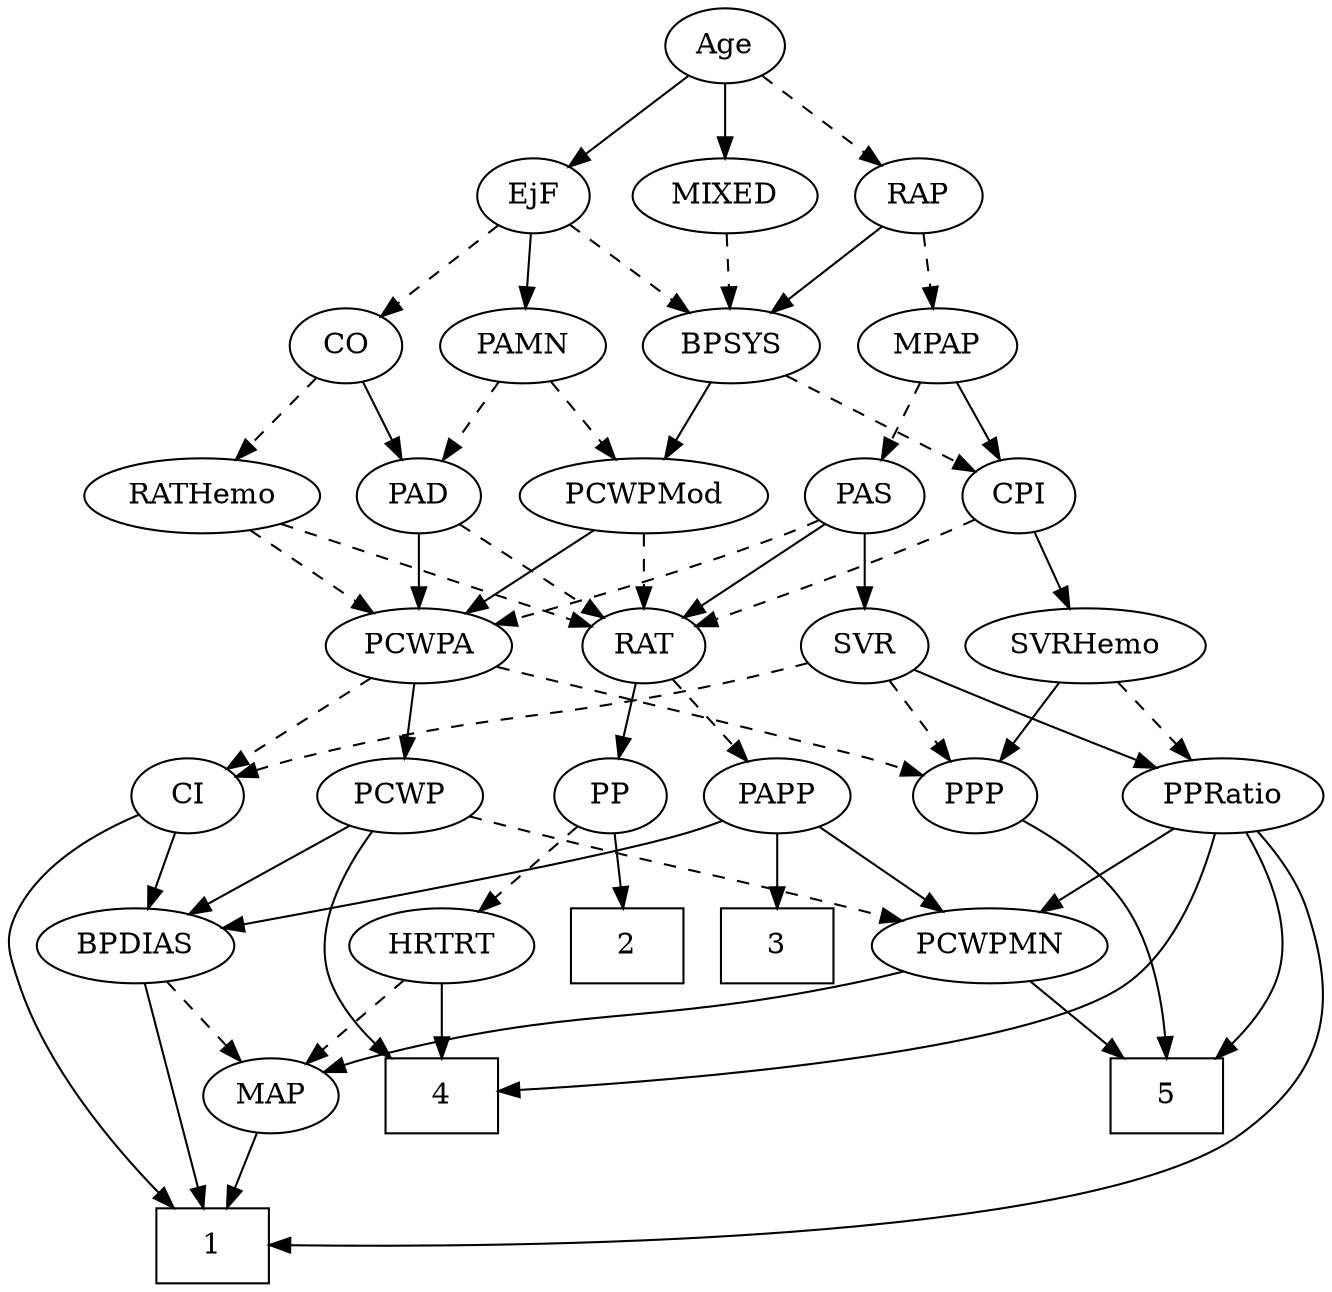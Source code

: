 strict digraph {
	graph [bb="0,0,601.53,612"];
	node [label="\N"];
	1	[height=0.5,
		pos="87.717,18",
		shape=box,
		width=0.75];
	2	[height=0.5,
		pos="278.72,162",
		shape=box,
		width=0.75];
	3	[height=0.5,
		pos="350.72,162",
		shape=box,
		width=0.75];
	4	[height=0.5,
		pos="193.72,90",
		shape=box,
		width=0.75];
	5	[height=0.5,
		pos="523.72,90",
		shape=box,
		width=0.75];
	Age	[height=0.5,
		pos="313.72,594",
		width=0.75];
	EjF	[height=0.5,
		pos="226.72,522",
		width=0.75];
	Age -> EjF	[pos="e,243.44,536.46 296.94,579.5 284.06,569.14 266.08,554.67 251.54,542.97",
		style=solid];
	RAP	[height=0.5,
		pos="399.72,522",
		width=0.77632];
	Age -> RAP	[pos="e,382.89,536.69 330.3,579.5 342.95,569.21 360.58,554.86 374.9,543.2",
		style=dashed];
	MIXED	[height=0.5,
		pos="313.72,522",
		width=1.1193];
	Age -> MIXED	[pos="e,313.72,540.1 313.72,575.7 313.72,567.98 313.72,558.71 313.72,550.11",
		style=solid];
	BPSYS	[height=0.5,
		pos="315.72,450",
		width=1.0471];
	EjF -> BPSYS	[pos="e,296.9,465.8 243.46,507.83 256.17,497.84 273.91,483.88 288.64,472.3",
		style=dashed];
	CO	[height=0.5,
		pos="142.72,450",
		width=0.75];
	EjF -> CO	[pos="e,158.86,464.46 210.52,507.5 198.09,497.14 180.73,482.67 166.68,470.97",
		style=dashed];
	PAMN	[height=0.5,
		pos="223.72,450",
		width=1.011];
	EjF -> PAMN	[pos="e,224.45,468.1 225.98,503.7 225.64,495.98 225.25,486.71 224.88,478.11",
		style=solid];
	MPAP	[height=0.5,
		pos="406.72,450",
		width=0.97491];
	RAP -> MPAP	[pos="e,405.01,468.1 401.45,503.7 402.22,495.98 403.15,486.71 404.01,478.11",
		style=dashed];
	RAP -> BPSYS	[pos="e,333.73,466.01 383.12,507.17 371.32,497.34 355.24,483.93 341.74,472.69",
		style=solid];
	MIXED -> BPSYS	[pos="e,315.23,468.1 314.21,503.7 314.43,495.98 314.7,486.71 314.94,478.11",
		style=dashed];
	PAS	[height=0.5,
		pos="372.72,378",
		width=0.75];
	MPAP -> PAS	[pos="e,380.72,395.47 398.66,432.41 394.64,424.13 389.68,413.92 385.18,404.66",
		style=dashed];
	CPI	[height=0.5,
		pos="444.72,378",
		width=0.75];
	MPAP -> CPI	[pos="e,435.78,395.47 415.72,432.41 420.27,424.04 425.87,413.71 430.94,404.37",
		style=solid];
	BPSYS -> CPI	[pos="e,424.28,390.09 339.68,436 361.07,424.39 392.46,407.36 415.35,394.93",
		style=dashed];
	PCWPMod	[height=0.5,
		pos="275.72,378",
		width=1.4443];
	BPSYS -> PCWPMod	[pos="e,285.41,395.96 306.24,432.41 301.52,424.16 295.72,414.01 290.45,404.78",
		style=solid];
	PAD	[height=0.5,
		pos="176.72,378",
		width=0.79437];
	RAT	[height=0.5,
		pos="275.72,306",
		width=0.75827];
	PAD -> RAT	[pos="e,257.85,319.64 195.34,363.83 210.6,353.04 232.39,337.64 249.43,325.59",
		style=dashed];
	PCWPA	[height=0.5,
		pos="176.72,306",
		width=1.1555];
	PAD -> PCWPA	[pos="e,176.72,324.1 176.72,359.7 176.72,351.98 176.72,342.71 176.72,334.11",
		style=solid];
	CO -> PAD	[pos="e,168.64,395.63 150.6,432.76 154.62,424.49 159.6,414.23 164.14,404.9",
		style=solid];
	RATHemo	[height=0.5,
		pos="80.717,378",
		width=1.3721];
	CO -> RATHemo	[pos="e,95.146,395.29 129.57,434.15 121.52,425.07 111.05,413.24 101.86,402.87",
		style=dashed];
	PAS -> RAT	[pos="e,293.4,319.76 354.93,364.16 340.02,353.41 318.55,337.91 301.71,325.76",
		style=solid];
	SVR	[height=0.5,
		pos="372.72,306",
		width=0.77632];
	PAS -> SVR	[pos="e,372.72,324.1 372.72,359.7 372.72,351.98 372.72,342.71 372.72,334.11",
		style=solid];
	PAS -> PCWPA	[pos="e,210.23,316.8 351.59,366.5 346.75,364.24 341.59,361.95 336.72,360 297.81,344.44 252.38,329.7 219.88,319.74",
		style=dashed];
	PAMN -> PAD	[pos="e,187.56,395.15 212.82,432.76 207,424.11 199.73,413.27 193.24,403.6",
		style=dashed];
	PAMN -> PCWPMod	[pos="e,263.36,395.63 235.78,432.76 242.18,424.14 250.19,413.36 257.35,403.73",
		style=dashed];
	RATHemo -> RAT	[pos="e,252.24,315.43 114.68,364.81 150.69,351.88 207.17,331.61 242.78,318.82",
		style=dashed];
	RATHemo -> PCWPA	[pos="e,156.46,321.77 102.02,361.46 115.6,351.57 133.35,338.62 148.14,327.83",
		style=dashed];
	CPI -> RAT	[pos="e,298.96,315.76 423.5,366.71 418.66,364.44 413.53,362.09 408.72,360 374.81,345.26 335.41,329.75 308.34,319.35",
		style=dashed];
	SVRHemo	[height=0.5,
		pos="468.72,306",
		width=1.3902];
	CPI -> SVRHemo	[pos="e,462.79,324.28 450.53,360.05 453.23,352.18 456.51,342.62 459.53,333.79",
		style=solid];
	PP	[height=0.5,
		pos="273.72,234",
		width=0.75];
	RAT -> PP	[pos="e,274.21,252.1 275.22,287.7 275,279.98 274.74,270.71 274.49,262.11",
		style=solid];
	PAPP	[height=0.5,
		pos="350.72,234",
		width=0.88464];
	RAT -> PAPP	[pos="e,334.79,249.87 290.89,290.83 301.36,281.07 315.47,267.9 327.35,256.8",
		style=dashed];
	PPP	[height=0.5,
		pos="448.72,234",
		width=0.75];
	SVR -> PPP	[pos="e,433.36,249.14 388.1,290.83 398.91,280.87 413.57,267.37 425.77,256.14",
		style=dashed];
	PPRatio	[height=0.5,
		pos="538.72,234",
		width=1.1013];
	SVR -> PPRatio	[pos="e,509.88,246.45 394.96,294.6 399.8,292.39 404.92,290.09 409.72,288 440.04,274.81 474.71,260.61 500.48,250.23",
		style=solid];
	CI	[height=0.5,
		pos="74.717,234",
		width=0.75];
	SVR -> CI	[pos="e,97.4,244.24 347.91,297.57 336.88,294.4 323.71,290.8 311.72,288 227.59,268.39 203.97,275.05 120.72,252 116.26,250.77 111.62,249.29 \
107.08,247.73",
		style=dashed];
	PCWPMod -> RAT	[pos="e,275.72,324.1 275.72,359.7 275.72,351.98 275.72,342.71 275.72,334.11",
		style=dashed];
	PCWPMod -> PCWPA	[pos="e,197.61,321.77 253.75,361.46 239.75,351.57 221.44,338.62 206.18,327.83",
		style=solid];
	PCWPA -> PPP	[pos="e,424.67,242.5 211,295.54 220.3,293.03 230.38,290.36 239.72,288 307.02,270.95 324.65,269.93 391.72,252 399.28,249.98 407.36,247.66 \
414.99,245.41",
		style=dashed];
	PCWP	[height=0.5,
		pos="164.72,234",
		width=0.97491];
	PCWPA -> PCWP	[pos="e,167.65,252.1 173.75,287.7 172.43,279.98 170.84,270.71 169.36,262.11",
		style=solid];
	PCWPA -> CI	[pos="e,93.089,247.61 155.58,290.5 139.88,279.72 118.35,264.94 101.45,253.34",
		style=dashed];
	PCWPMN	[height=0.5,
		pos="445.72,162",
		width=1.3902];
	PCWPMN -> 5	[pos="e,504.72,108.04 463.42,145.12 473.33,136.22 485.88,124.95 496.97,115",
		style=solid];
	MAP	[height=0.5,
		pos="116.72,90",
		width=0.84854];
	PCWPMN -> MAP	[pos="e,140.23,101.86 409.08,149.68 401.71,147.62 394,145.62 386.72,144 286.13,121.69 256.89,135.93 157.72,108 155.1,107.26 152.42,106.4 \
149.75,105.47",
		style=solid];
	SVRHemo -> PPP	[pos="e,453.51,251.79 463.88,288.05 461.62,280.14 458.87,270.54 456.34,261.69",
		style=solid];
	SVRHemo -> PPRatio	[pos="e,523.05,250.67 484.95,288.76 494.09,279.62 505.66,268.06 515.72,258",
		style=dashed];
	BPDIAS	[height=0.5,
		pos="55.717,162",
		width=1.1735];
	BPDIAS -> 1	[pos="e,83.843,36.189 59.577,143.87 65.055,119.56 75.138,74.819 81.63,46.013",
		style=solid];
	BPDIAS -> MAP	[pos="e,103.07,106.67 69.865,144.76 77.752,135.71 87.71,124.29 96.416,114.3",
		style=dashed];
	MAP -> 1	[pos="e,94.945,36.447 109.84,72.411 106.55,64.454 102.52,54.722 98.801,45.756",
		style=solid];
	PP -> 2	[pos="e,277.5,180.1 274.95,215.7 275.5,207.98 276.17,198.71 276.78,190.11",
		style=solid];
	HRTRT	[height=0.5,
		pos="193.72,162",
		width=1.1013];
	PP -> HRTRT	[pos="e,211.16,178.26 257.91,219.17 246.75,209.4 231.56,196.11 218.76,184.91",
		style=dashed];
	PPP -> 5	[pos="e,523.06,108.13 466.87,220.49 479.43,210.86 495.48,196.46 504.72,180 515.39,161 520.07,136.64 522.13,118.21",
		style=solid];
	PPRatio -> 1	[pos="e,114.97,18.609 559.62,218.7 571.47,209.26 585.19,195.75 591.72,180 610.88,133.75 600.1,101.58 559.72,72 490.8,21.519 224.24,18.034 \
125.12,18.54",
		style=solid];
	PPRatio -> 4	[pos="e,221.16,92.258 537.14,215.66 534.31,195.23 526.45,161.84 504.72,144 463.46,110.13 304.74,97.113 231.34,92.828",
		style=solid];
	PPRatio -> 5	[pos="e,547.47,108.09 553.6,217.23 561.87,207.37 571.34,193.92 575.72,180 580.52,164.74 581.77,158.81 575.72,144 571.23,133.02 563.25,\
123.08 554.86,114.86",
		style=solid];
	PPRatio -> PCWPMN	[pos="e,466.38,178.55 518.99,218.15 506.07,208.43 488.96,195.54 474.52,184.68",
		style=solid];
	PCWP -> 4	[pos="e,171.56,108.13 155.32,216.48 146.25,198.27 135.19,168.33 144.72,144 148.91,133.28 156.41,123.43 164.3,115.2",
		style=solid];
	PCWP -> PCWPMN	[pos="e,408.34,174.05 196.18,225.68 248.4,213.49 350.79,189.46 386.72,180 390.55,178.99 394.52,177.92 398.49,176.82",
		style=dashed];
	PCWP -> BPDIAS	[pos="e,78.17,177.42 143.7,219.5 127.54,209.12 104.96,194.63 86.726,182.91",
		style=solid];
	CI -> 1	[pos="e,71.306,36.293 52.878,223.27 36.292,214.56 14.692,200.06 4.717,180 -2.4058,165.67 0.094607,159.32 4.717,144 16.363,105.41 44.26,\
67.794 64.504,44.08",
		style=solid];
	CI -> BPDIAS	[pos="e,60.406,180.28 70.118,216.05 68.002,208.26 65.44,198.82 63.067,190.08",
		style=solid];
	PAPP -> 3	[pos="e,350.72,180.1 350.72,215.7 350.72,207.98 350.72,198.71 350.72,190.11",
		style=solid];
	PAPP -> PCWPMN	[pos="e,424.67,178.51 369.49,219.17 382.9,209.29 401.21,195.79 416.52,184.51",
		style=solid];
	PAPP -> BPDIAS	[pos="e,93.324,170.44 326.71,222.17 321.2,219.93 315.31,217.73 309.72,216 290.24,209.99 171.38,185.99 103.38,172.44",
		style=solid];
	HRTRT -> 4	[pos="e,193.72,108.1 193.72,143.7 193.72,135.98 193.72,126.71 193.72,118.11",
		style=solid];
	HRTRT -> MAP	[pos="e,132.71,105.54 176.63,145.46 165.97,135.78 152.11,123.17 140.4,112.53",
		style=dashed];
}
